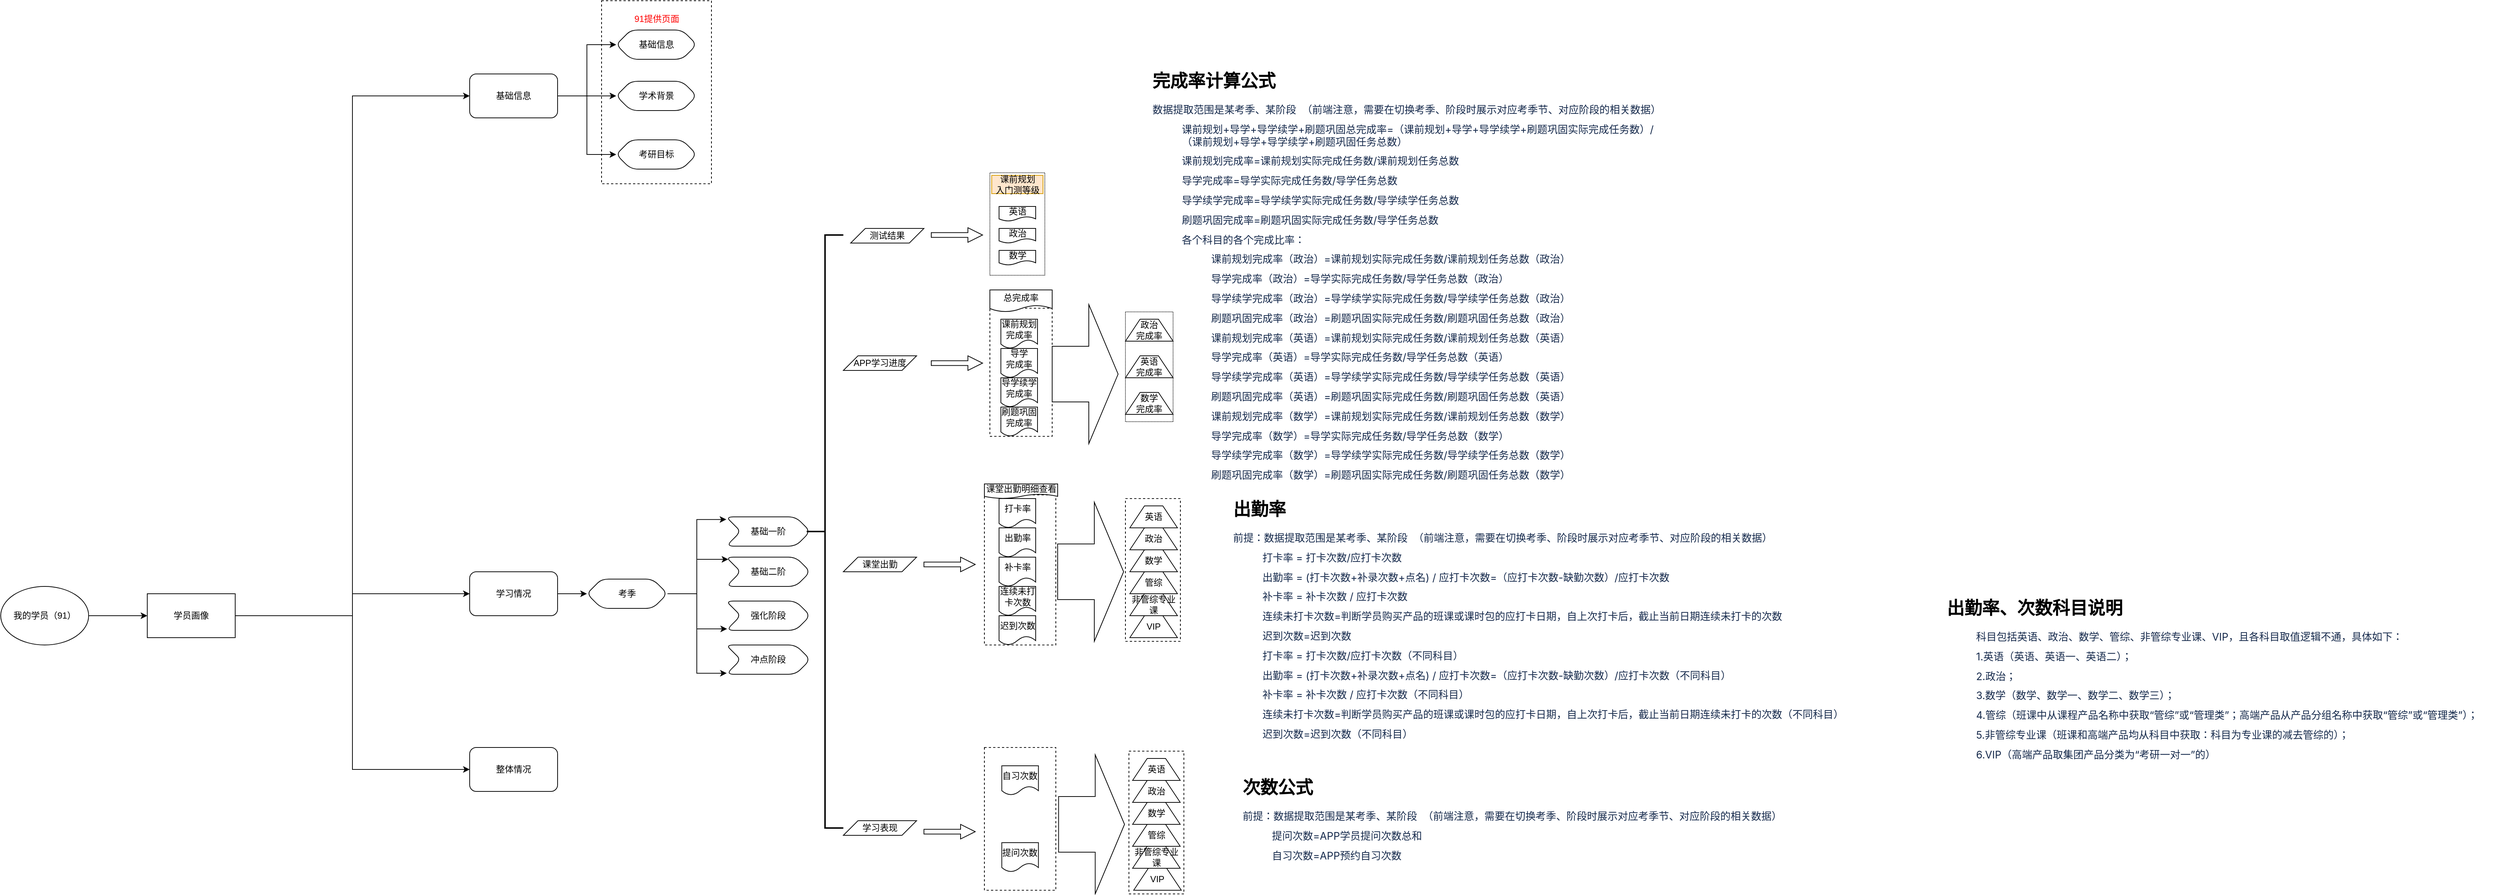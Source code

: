 <mxfile version="21.6.6" type="github">
  <diagram name="第 1 页" id="HjcUYGO30nJuk45t63Vl">
    <mxGraphModel dx="3541" dy="1263" grid="1" gridSize="10" guides="1" tooltips="1" connect="1" arrows="1" fold="1" page="1" pageScale="1" pageWidth="827" pageHeight="1169" math="0" shadow="0">
      <root>
        <mxCell id="0" />
        <mxCell id="1" parent="0" />
        <mxCell id="xOnKtEDKV3KdFgjS1WJt-30" value="" style="rounded=0;whiteSpace=wrap;html=1;dashed=1;" vertex="1" parent="1">
          <mxGeometry x="1162.5" y="1060" width="97.5" height="195" as="geometry" />
        </mxCell>
        <mxCell id="xOnKtEDKV3KdFgjS1WJt-15" value="" style="rounded=0;whiteSpace=wrap;html=1;dashed=1;" vertex="1" parent="1">
          <mxGeometry x="1355" y="720" width="75" height="195" as="geometry" />
        </mxCell>
        <mxCell id="xOnKtEDKV3KdFgjS1WJt-13" value="" style="rounded=0;whiteSpace=wrap;html=1;dashed=1;" vertex="1" parent="1">
          <mxGeometry x="1162.5" y="715" width="97.5" height="205" as="geometry" />
        </mxCell>
        <mxCell id="hmlYSEphnml5yRxJCa9B-29" value="" style="rounded=0;whiteSpace=wrap;html=1;dashed=1;dashPattern=1 1;" parent="1" vertex="1">
          <mxGeometry x="1355" y="465" width="65" height="150" as="geometry" />
        </mxCell>
        <mxCell id="hmlYSEphnml5yRxJCa9B-22" value="" style="rounded=0;whiteSpace=wrap;html=1;dashed=1;" parent="1" vertex="1">
          <mxGeometry x="1170" y="460" width="85" height="175" as="geometry" />
        </mxCell>
        <mxCell id="hmlYSEphnml5yRxJCa9B-7" value="" style="rounded=0;whiteSpace=wrap;html=1;dashed=1;dashPattern=1 1;" parent="1" vertex="1">
          <mxGeometry x="1170" y="275" width="75" height="140" as="geometry" />
        </mxCell>
        <mxCell id="JorKWfMErrwngxVBuPZv-26" value="" style="rounded=0;whiteSpace=wrap;html=1;dashed=1;" parent="1" vertex="1">
          <mxGeometry x="640" y="40" width="150" height="250" as="geometry" />
        </mxCell>
        <mxCell id="JorKWfMErrwngxVBuPZv-3" value="" style="edgeStyle=orthogonalEdgeStyle;rounded=0;orthogonalLoop=1;jettySize=auto;html=1;" parent="1" source="JorKWfMErrwngxVBuPZv-1" target="JorKWfMErrwngxVBuPZv-2" edge="1">
          <mxGeometry relative="1" as="geometry" />
        </mxCell>
        <mxCell id="JorKWfMErrwngxVBuPZv-1" value="我的学员（91）" style="ellipse;whiteSpace=wrap;html=1;" parent="1" vertex="1">
          <mxGeometry x="-180" y="840" width="120" height="80" as="geometry" />
        </mxCell>
        <mxCell id="JorKWfMErrwngxVBuPZv-5" value="" style="edgeStyle=orthogonalEdgeStyle;rounded=0;orthogonalLoop=1;jettySize=auto;html=1;entryX=0;entryY=0.5;entryDx=0;entryDy=0;" parent="1" source="JorKWfMErrwngxVBuPZv-2" target="JorKWfMErrwngxVBuPZv-4" edge="1">
          <mxGeometry relative="1" as="geometry" />
        </mxCell>
        <mxCell id="JorKWfMErrwngxVBuPZv-11" style="edgeStyle=orthogonalEdgeStyle;rounded=0;orthogonalLoop=1;jettySize=auto;html=1;exitX=1;exitY=0.5;exitDx=0;exitDy=0;entryX=0;entryY=0.5;entryDx=0;entryDy=0;" parent="1" source="JorKWfMErrwngxVBuPZv-2" target="JorKWfMErrwngxVBuPZv-7" edge="1">
          <mxGeometry relative="1" as="geometry" />
        </mxCell>
        <mxCell id="JorKWfMErrwngxVBuPZv-13" style="edgeStyle=orthogonalEdgeStyle;rounded=0;orthogonalLoop=1;jettySize=auto;html=1;exitX=1;exitY=0.5;exitDx=0;exitDy=0;entryX=0;entryY=0.5;entryDx=0;entryDy=0;" parent="1" source="JorKWfMErrwngxVBuPZv-2" target="JorKWfMErrwngxVBuPZv-12" edge="1">
          <mxGeometry relative="1" as="geometry" />
        </mxCell>
        <mxCell id="JorKWfMErrwngxVBuPZv-2" value="学员画像" style="whiteSpace=wrap;html=1;" parent="1" vertex="1">
          <mxGeometry x="20" y="850" width="120" height="60" as="geometry" />
        </mxCell>
        <mxCell id="JorKWfMErrwngxVBuPZv-17" value="" style="edgeStyle=orthogonalEdgeStyle;rounded=0;orthogonalLoop=1;jettySize=auto;html=1;entryX=0;entryY=0.5;entryDx=0;entryDy=0;" parent="1" source="JorKWfMErrwngxVBuPZv-4" target="JorKWfMErrwngxVBuPZv-16" edge="1">
          <mxGeometry relative="1" as="geometry" />
        </mxCell>
        <mxCell id="JorKWfMErrwngxVBuPZv-22" style="edgeStyle=orthogonalEdgeStyle;rounded=0;orthogonalLoop=1;jettySize=auto;html=1;exitX=1;exitY=0.5;exitDx=0;exitDy=0;entryX=0;entryY=0.5;entryDx=0;entryDy=0;" parent="1" source="JorKWfMErrwngxVBuPZv-4" target="JorKWfMErrwngxVBuPZv-19" edge="1">
          <mxGeometry relative="1" as="geometry" />
        </mxCell>
        <mxCell id="JorKWfMErrwngxVBuPZv-23" style="edgeStyle=orthogonalEdgeStyle;rounded=0;orthogonalLoop=1;jettySize=auto;html=1;exitX=1;exitY=0.5;exitDx=0;exitDy=0;entryX=0;entryY=0.5;entryDx=0;entryDy=0;" parent="1" source="JorKWfMErrwngxVBuPZv-4" target="JorKWfMErrwngxVBuPZv-20" edge="1">
          <mxGeometry relative="1" as="geometry" />
        </mxCell>
        <mxCell id="JorKWfMErrwngxVBuPZv-4" value="基础信息" style="rounded=1;whiteSpace=wrap;html=1;" parent="1" vertex="1">
          <mxGeometry x="460" y="140" width="120" height="60" as="geometry" />
        </mxCell>
        <mxCell id="JorKWfMErrwngxVBuPZv-29" style="edgeStyle=orthogonalEdgeStyle;rounded=0;orthogonalLoop=1;jettySize=auto;html=1;exitX=1;exitY=0.5;exitDx=0;exitDy=0;" parent="1" source="JorKWfMErrwngxVBuPZv-7" target="JorKWfMErrwngxVBuPZv-28" edge="1">
          <mxGeometry relative="1" as="geometry" />
        </mxCell>
        <mxCell id="JorKWfMErrwngxVBuPZv-7" value="学习情况" style="rounded=1;whiteSpace=wrap;html=1;" parent="1" vertex="1">
          <mxGeometry x="460" y="820" width="120" height="60" as="geometry" />
        </mxCell>
        <mxCell id="JorKWfMErrwngxVBuPZv-12" value="整体情况" style="rounded=1;whiteSpace=wrap;html=1;" parent="1" vertex="1">
          <mxGeometry x="460" y="1060" width="120" height="60" as="geometry" />
        </mxCell>
        <mxCell id="JorKWfMErrwngxVBuPZv-16" value="基础信息" style="shape=hexagon;perimeter=hexagonPerimeter2;whiteSpace=wrap;html=1;fixedSize=1;rounded=1;" parent="1" vertex="1">
          <mxGeometry x="660" y="80" width="110" height="40" as="geometry" />
        </mxCell>
        <mxCell id="JorKWfMErrwngxVBuPZv-19" value="学术背景" style="shape=hexagon;perimeter=hexagonPerimeter2;whiteSpace=wrap;html=1;fixedSize=1;rounded=1;" parent="1" vertex="1">
          <mxGeometry x="660" y="150" width="110" height="40" as="geometry" />
        </mxCell>
        <mxCell id="JorKWfMErrwngxVBuPZv-20" value="考研目标" style="shape=hexagon;perimeter=hexagonPerimeter2;whiteSpace=wrap;html=1;fixedSize=1;rounded=1;" parent="1" vertex="1">
          <mxGeometry x="660" y="230" width="110" height="40" as="geometry" />
        </mxCell>
        <mxCell id="JorKWfMErrwngxVBuPZv-27" value="&lt;font color=&quot;#ff0000&quot;&gt;91提供页面&lt;/font&gt;" style="text;html=1;strokeColor=none;fillColor=none;align=center;verticalAlign=middle;whiteSpace=wrap;rounded=0;" parent="1" vertex="1">
          <mxGeometry x="652.5" y="50" width="125" height="30" as="geometry" />
        </mxCell>
        <mxCell id="xOnKtEDKV3KdFgjS1WJt-35" style="edgeStyle=orthogonalEdgeStyle;rounded=0;orthogonalLoop=1;jettySize=auto;html=1;exitX=1;exitY=0.5;exitDx=0;exitDy=0;entryX=0.002;entryY=0.089;entryDx=0;entryDy=0;entryPerimeter=0;" edge="1" parent="1" source="JorKWfMErrwngxVBuPZv-28" target="JorKWfMErrwngxVBuPZv-31">
          <mxGeometry relative="1" as="geometry" />
        </mxCell>
        <mxCell id="xOnKtEDKV3KdFgjS1WJt-36" style="edgeStyle=orthogonalEdgeStyle;rounded=0;orthogonalLoop=1;jettySize=auto;html=1;exitX=1;exitY=0.5;exitDx=0;exitDy=0;entryX=0.026;entryY=0.075;entryDx=0;entryDy=0;entryPerimeter=0;" edge="1" parent="1" source="JorKWfMErrwngxVBuPZv-28" target="JorKWfMErrwngxVBuPZv-33">
          <mxGeometry relative="1" as="geometry" />
        </mxCell>
        <mxCell id="xOnKtEDKV3KdFgjS1WJt-37" style="edgeStyle=orthogonalEdgeStyle;rounded=0;orthogonalLoop=1;jettySize=auto;html=1;exitX=1;exitY=0.5;exitDx=0;exitDy=0;entryX=0.011;entryY=0.95;entryDx=0;entryDy=0;entryPerimeter=0;" edge="1" parent="1" source="JorKWfMErrwngxVBuPZv-28" target="JorKWfMErrwngxVBuPZv-34">
          <mxGeometry relative="1" as="geometry" />
        </mxCell>
        <mxCell id="xOnKtEDKV3KdFgjS1WJt-38" style="edgeStyle=orthogonalEdgeStyle;rounded=0;orthogonalLoop=1;jettySize=auto;html=1;exitX=1;exitY=0.5;exitDx=0;exitDy=0;entryX=0.007;entryY=0.964;entryDx=0;entryDy=0;entryPerimeter=0;" edge="1" parent="1" source="JorKWfMErrwngxVBuPZv-28" target="JorKWfMErrwngxVBuPZv-35">
          <mxGeometry relative="1" as="geometry" />
        </mxCell>
        <mxCell id="JorKWfMErrwngxVBuPZv-28" value="考季" style="shape=hexagon;perimeter=hexagonPerimeter2;whiteSpace=wrap;html=1;fixedSize=1;rounded=1;" parent="1" vertex="1">
          <mxGeometry x="620" y="830" width="110" height="40" as="geometry" />
        </mxCell>
        <mxCell id="JorKWfMErrwngxVBuPZv-31" value="基础一阶" style="shape=step;perimeter=stepPerimeter;whiteSpace=wrap;html=1;fixedSize=1;rounded=1;" parent="1" vertex="1">
          <mxGeometry x="810" y="745" width="115" height="40" as="geometry" />
        </mxCell>
        <mxCell id="JorKWfMErrwngxVBuPZv-33" value="基础二阶" style="shape=step;perimeter=stepPerimeter;whiteSpace=wrap;html=1;fixedSize=1;rounded=1;" parent="1" vertex="1">
          <mxGeometry x="810" y="800" width="115" height="40" as="geometry" />
        </mxCell>
        <mxCell id="JorKWfMErrwngxVBuPZv-34" value="强化阶段" style="shape=step;perimeter=stepPerimeter;whiteSpace=wrap;html=1;fixedSize=1;rounded=1;" parent="1" vertex="1">
          <mxGeometry x="810" y="860" width="115" height="40" as="geometry" />
        </mxCell>
        <mxCell id="JorKWfMErrwngxVBuPZv-35" value="冲点阶段" style="shape=step;perimeter=stepPerimeter;whiteSpace=wrap;html=1;fixedSize=1;rounded=1;" parent="1" vertex="1">
          <mxGeometry x="810" y="920" width="115" height="40" as="geometry" />
        </mxCell>
        <mxCell id="JorKWfMErrwngxVBuPZv-41" value="测试结果" style="shape=parallelogram;perimeter=parallelogramPerimeter;whiteSpace=wrap;html=1;fixedSize=1;" parent="1" vertex="1">
          <mxGeometry x="980" y="351" width="100" height="20" as="geometry" />
        </mxCell>
        <mxCell id="JorKWfMErrwngxVBuPZv-42" value="APP学习进度" style="shape=parallelogram;perimeter=parallelogramPerimeter;whiteSpace=wrap;html=1;fixedSize=1;" parent="1" vertex="1">
          <mxGeometry x="970" y="525" width="100" height="20" as="geometry" />
        </mxCell>
        <mxCell id="JorKWfMErrwngxVBuPZv-43" value="课堂出勤" style="shape=parallelogram;perimeter=parallelogramPerimeter;whiteSpace=wrap;html=1;fixedSize=1;" parent="1" vertex="1">
          <mxGeometry x="970" y="800" width="100" height="20" as="geometry" />
        </mxCell>
        <mxCell id="JorKWfMErrwngxVBuPZv-44" value="学习表现" style="shape=parallelogram;perimeter=parallelogramPerimeter;whiteSpace=wrap;html=1;fixedSize=1;" parent="1" vertex="1">
          <mxGeometry x="970" y="1160" width="100" height="20" as="geometry" />
        </mxCell>
        <mxCell id="JorKWfMErrwngxVBuPZv-45" value="课堂出勤明细查看" style="shape=document;whiteSpace=wrap;html=1;boundedLbl=1;" parent="1" vertex="1">
          <mxGeometry x="1162.5" y="700" width="100" height="20" as="geometry" />
        </mxCell>
        <mxCell id="hmlYSEphnml5yRxJCa9B-1" value="英语" style="shape=document;whiteSpace=wrap;html=1;boundedLbl=1;" parent="1" vertex="1">
          <mxGeometry x="1182.5" y="321" width="50" height="20" as="geometry" />
        </mxCell>
        <mxCell id="hmlYSEphnml5yRxJCa9B-3" value="政治" style="shape=document;whiteSpace=wrap;html=1;boundedLbl=1;" parent="1" vertex="1">
          <mxGeometry x="1182.5" y="351" width="50" height="20" as="geometry" />
        </mxCell>
        <mxCell id="hmlYSEphnml5yRxJCa9B-4" value="数学" style="shape=document;whiteSpace=wrap;html=1;boundedLbl=1;" parent="1" vertex="1">
          <mxGeometry x="1182.5" y="381" width="50" height="20" as="geometry" />
        </mxCell>
        <mxCell id="hmlYSEphnml5yRxJCa9B-8" value="课前规划&lt;br&gt;入门测等级" style="text;html=1;strokeColor=#d79b00;fillColor=#ffe6cc;align=center;verticalAlign=middle;whiteSpace=wrap;rounded=0;" parent="1" vertex="1">
          <mxGeometry x="1172.5" y="278.5" width="70" height="25" as="geometry" />
        </mxCell>
        <mxCell id="hmlYSEphnml5yRxJCa9B-9" value="总完成率" style="shape=document;whiteSpace=wrap;html=1;boundedLbl=1;" parent="1" vertex="1">
          <mxGeometry x="1170" y="435" width="85" height="30" as="geometry" />
        </mxCell>
        <mxCell id="hmlYSEphnml5yRxJCa9B-10" value="课前规划&lt;br&gt;完成率" style="shape=document;whiteSpace=wrap;html=1;boundedLbl=1;" parent="1" vertex="1">
          <mxGeometry x="1185" y="475" width="50" height="40" as="geometry" />
        </mxCell>
        <mxCell id="hmlYSEphnml5yRxJCa9B-11" value="导学&lt;br&gt;完成率" style="shape=document;whiteSpace=wrap;html=1;boundedLbl=1;" parent="1" vertex="1">
          <mxGeometry x="1185" y="515" width="50" height="40" as="geometry" />
        </mxCell>
        <mxCell id="hmlYSEphnml5yRxJCa9B-12" value="导学续学&lt;br&gt;完成率" style="shape=document;whiteSpace=wrap;html=1;boundedLbl=1;" parent="1" vertex="1">
          <mxGeometry x="1185" y="555" width="50" height="40" as="geometry" />
        </mxCell>
        <mxCell id="hmlYSEphnml5yRxJCa9B-13" value="刷题巩固&lt;br&gt;完成率" style="shape=document;whiteSpace=wrap;html=1;boundedLbl=1;" parent="1" vertex="1">
          <mxGeometry x="1185" y="595" width="50" height="40" as="geometry" />
        </mxCell>
        <mxCell id="hmlYSEphnml5yRxJCa9B-14" value="政治&lt;br&gt;完成率" style="shape=trapezoid;perimeter=trapezoidPerimeter;whiteSpace=wrap;html=1;fixedSize=1;" parent="1" vertex="1">
          <mxGeometry x="1355" y="475" width="65" height="30" as="geometry" />
        </mxCell>
        <mxCell id="hmlYSEphnml5yRxJCa9B-16" value="英语&lt;br&gt;完成率" style="shape=trapezoid;perimeter=trapezoidPerimeter;whiteSpace=wrap;html=1;fixedSize=1;" parent="1" vertex="1">
          <mxGeometry x="1355" y="525" width="65" height="30" as="geometry" />
        </mxCell>
        <mxCell id="hmlYSEphnml5yRxJCa9B-17" value="数学&lt;br&gt;完成率" style="shape=trapezoid;perimeter=trapezoidPerimeter;whiteSpace=wrap;html=1;fixedSize=1;" parent="1" vertex="1">
          <mxGeometry x="1355" y="575" width="65" height="30" as="geometry" />
        </mxCell>
        <mxCell id="hmlYSEphnml5yRxJCa9B-21" value="" style="html=1;shadow=0;dashed=0;align=center;verticalAlign=middle;shape=mxgraph.arrows2.arrow;dy=0.6;dx=40;notch=0;" parent="1" vertex="1">
          <mxGeometry x="1255" y="455" width="90" height="190" as="geometry" />
        </mxCell>
        <mxCell id="hmlYSEphnml5yRxJCa9B-25" value="" style="html=1;shadow=0;dashed=0;align=center;verticalAlign=middle;shape=mxgraph.arrows2.arrow;dy=0.67;dx=20;notch=0;" parent="1" vertex="1">
          <mxGeometry x="1090" y="350" width="70" height="20" as="geometry" />
        </mxCell>
        <mxCell id="hmlYSEphnml5yRxJCa9B-28" value="" style="html=1;shadow=0;dashed=0;align=center;verticalAlign=middle;shape=mxgraph.arrows2.arrow;dy=0.67;dx=20;notch=0;" parent="1" vertex="1">
          <mxGeometry x="1090" y="525" width="70" height="20" as="geometry" />
        </mxCell>
        <mxCell id="hmlYSEphnml5yRxJCa9B-30" value="&lt;h1&gt;完成率计算公式&lt;/h1&gt;&lt;p style=&quot;margin: 10px 0px 0px; padding: 0px; color: rgb(23, 43, 77); font-family: -apple-system, system-ui, &amp;quot;Segoe UI&amp;quot;, Roboto, Oxygen, Ubuntu, &amp;quot;Fira Sans&amp;quot;, &amp;quot;Droid Sans&amp;quot;, &amp;quot;Helvetica Neue&amp;quot;, sans-serif; font-size: 14px; background-color: rgb(255, 255, 255);&quot;&gt;数据提取范围是某考季、某阶段&amp;nbsp; （前端注意，需要在切换考季、阶段时展示对应考季节、对应阶段的相关数据）&lt;/p&gt;&lt;p style=&quot;margin: 10px 0px 0px 40px; padding: 0px; color: rgb(23, 43, 77); font-family: -apple-system, system-ui, &amp;quot;Segoe UI&amp;quot;, Roboto, Oxygen, Ubuntu, &amp;quot;Fira Sans&amp;quot;, &amp;quot;Droid Sans&amp;quot;, &amp;quot;Helvetica Neue&amp;quot;, sans-serif; font-size: 14px; background-color: rgb(255, 255, 255);&quot;&gt;课前规划+导学+导学续学+刷题巩固总完成率=（课前规划+导学+导学续学+刷题巩固实际完成任务数）/（课前规划+导学+导学续学+刷题巩固任务总数）&lt;/p&gt;&lt;p style=&quot;margin: 10px 0px 0px 40px; padding: 0px; color: rgb(23, 43, 77); font-family: -apple-system, system-ui, &amp;quot;Segoe UI&amp;quot;, Roboto, Oxygen, Ubuntu, &amp;quot;Fira Sans&amp;quot;, &amp;quot;Droid Sans&amp;quot;, &amp;quot;Helvetica Neue&amp;quot;, sans-serif; font-size: 14px; background-color: rgb(255, 255, 255);&quot;&gt;课前规划完成率=课前规划实际完成任务数/课前规划任务总数&lt;/p&gt;&lt;p style=&quot;margin: 10px 0px 0px 40px; padding: 0px; color: rgb(23, 43, 77); font-family: -apple-system, system-ui, &amp;quot;Segoe UI&amp;quot;, Roboto, Oxygen, Ubuntu, &amp;quot;Fira Sans&amp;quot;, &amp;quot;Droid Sans&amp;quot;, &amp;quot;Helvetica Neue&amp;quot;, sans-serif; font-size: 14px; background-color: rgb(255, 255, 255);&quot;&gt;导学完成率=导学实际完成任务数/导学任务总数&lt;/p&gt;&lt;p style=&quot;margin: 10px 0px 0px 40px; padding: 0px; color: rgb(23, 43, 77); font-family: -apple-system, system-ui, &amp;quot;Segoe UI&amp;quot;, Roboto, Oxygen, Ubuntu, &amp;quot;Fira Sans&amp;quot;, &amp;quot;Droid Sans&amp;quot;, &amp;quot;Helvetica Neue&amp;quot;, sans-serif; font-size: 14px; background-color: rgb(255, 255, 255);&quot;&gt;导学续学完成率=导学续学实际完成任务数/导学续学任务总数&lt;/p&gt;&lt;p style=&quot;margin: 10px 0px 0px 40px; padding: 0px; color: rgb(23, 43, 77); font-family: -apple-system, system-ui, &amp;quot;Segoe UI&amp;quot;, Roboto, Oxygen, Ubuntu, &amp;quot;Fira Sans&amp;quot;, &amp;quot;Droid Sans&amp;quot;, &amp;quot;Helvetica Neue&amp;quot;, sans-serif; font-size: 14px; background-color: rgb(255, 255, 255);&quot;&gt;刷题巩固完成率=刷题巩固实际完成任务数/导学任务总数&lt;/p&gt;&lt;p style=&quot;margin: 10px 0px 0px 40px; padding: 0px; color: rgb(23, 43, 77); font-family: -apple-system, system-ui, &amp;quot;Segoe UI&amp;quot;, Roboto, Oxygen, Ubuntu, &amp;quot;Fira Sans&amp;quot;, &amp;quot;Droid Sans&amp;quot;, &amp;quot;Helvetica Neue&amp;quot;, sans-serif; font-size: 14px; background-color: rgb(255, 255, 255);&quot;&gt;各个科目的各个完成比率：&lt;/p&gt;&lt;p style=&quot;margin: 10px 0px 0px 80px; padding: 0px; color: rgb(23, 43, 77); font-family: -apple-system, system-ui, &amp;quot;Segoe UI&amp;quot;, Roboto, Oxygen, Ubuntu, &amp;quot;Fira Sans&amp;quot;, &amp;quot;Droid Sans&amp;quot;, &amp;quot;Helvetica Neue&amp;quot;, sans-serif; font-size: 14px; background-color: rgb(255, 255, 255);&quot;&gt;课前规划完成率（政治）=课前规划实际完成任务数/课前规划任务总数（政治）&lt;/p&gt;&lt;p style=&quot;margin: 10px 0px 0px 80px; padding: 0px; color: rgb(23, 43, 77); font-family: -apple-system, system-ui, &amp;quot;Segoe UI&amp;quot;, Roboto, Oxygen, Ubuntu, &amp;quot;Fira Sans&amp;quot;, &amp;quot;Droid Sans&amp;quot;, &amp;quot;Helvetica Neue&amp;quot;, sans-serif; font-size: 14px; background-color: rgb(255, 255, 255);&quot;&gt;导学完成率（政治）=导学实际完成任务数/导学任务总数（政治）&lt;/p&gt;&lt;p style=&quot;margin: 10px 0px 0px 80px; padding: 0px; color: rgb(23, 43, 77); font-family: -apple-system, system-ui, &amp;quot;Segoe UI&amp;quot;, Roboto, Oxygen, Ubuntu, &amp;quot;Fira Sans&amp;quot;, &amp;quot;Droid Sans&amp;quot;, &amp;quot;Helvetica Neue&amp;quot;, sans-serif; font-size: 14px; background-color: rgb(255, 255, 255);&quot;&gt;导学续学完成率（政治）=导学续学实际完成任务数/导学续学任务总数（政治）&lt;/p&gt;&lt;p style=&quot;margin: 10px 0px 0px 80px; padding: 0px; color: rgb(23, 43, 77); font-family: -apple-system, system-ui, &amp;quot;Segoe UI&amp;quot;, Roboto, Oxygen, Ubuntu, &amp;quot;Fira Sans&amp;quot;, &amp;quot;Droid Sans&amp;quot;, &amp;quot;Helvetica Neue&amp;quot;, sans-serif; font-size: 14px; background-color: rgb(255, 255, 255);&quot;&gt;刷题巩固完成率（政治）=刷题巩固实际完成任务数/刷题巩固任务总数（政治）&lt;/p&gt;&lt;p style=&quot;margin: 10px 0px 0px 80px; padding: 0px; color: rgb(23, 43, 77); font-family: -apple-system, system-ui, &amp;quot;Segoe UI&amp;quot;, Roboto, Oxygen, Ubuntu, &amp;quot;Fira Sans&amp;quot;, &amp;quot;Droid Sans&amp;quot;, &amp;quot;Helvetica Neue&amp;quot;, sans-serif; font-size: 14px; background-color: rgb(255, 255, 255);&quot;&gt;课前规划完成率（英语）=课前规划实际完成任务数/课前规划任务总数（英语）&lt;/p&gt;&lt;p style=&quot;margin: 10px 0px 0px 80px; padding: 0px; color: rgb(23, 43, 77); font-family: -apple-system, system-ui, &amp;quot;Segoe UI&amp;quot;, Roboto, Oxygen, Ubuntu, &amp;quot;Fira Sans&amp;quot;, &amp;quot;Droid Sans&amp;quot;, &amp;quot;Helvetica Neue&amp;quot;, sans-serif; font-size: 14px; background-color: rgb(255, 255, 255);&quot;&gt;导学完成率（英语）=导学实际完成任务数/导学任务总数（英语）&lt;/p&gt;&lt;p style=&quot;margin: 10px 0px 0px 80px; padding: 0px; color: rgb(23, 43, 77); font-family: -apple-system, system-ui, &amp;quot;Segoe UI&amp;quot;, Roboto, Oxygen, Ubuntu, &amp;quot;Fira Sans&amp;quot;, &amp;quot;Droid Sans&amp;quot;, &amp;quot;Helvetica Neue&amp;quot;, sans-serif; font-size: 14px; background-color: rgb(255, 255, 255);&quot;&gt;导学续学完成率（英语）=导学续学实际完成任务数/导学续学任务总数（英语）&lt;/p&gt;&lt;p style=&quot;margin: 10px 0px 0px 80px; padding: 0px; color: rgb(23, 43, 77); font-family: -apple-system, system-ui, &amp;quot;Segoe UI&amp;quot;, Roboto, Oxygen, Ubuntu, &amp;quot;Fira Sans&amp;quot;, &amp;quot;Droid Sans&amp;quot;, &amp;quot;Helvetica Neue&amp;quot;, sans-serif; font-size: 14px; background-color: rgb(255, 255, 255);&quot;&gt;刷题巩固完成率（英语）=刷题巩固实际完成任务数/刷题巩固任务总数（英语）&lt;/p&gt;&lt;p style=&quot;margin: 10px 0px 0px 80px; padding: 0px; color: rgb(23, 43, 77); font-family: -apple-system, system-ui, &amp;quot;Segoe UI&amp;quot;, Roboto, Oxygen, Ubuntu, &amp;quot;Fira Sans&amp;quot;, &amp;quot;Droid Sans&amp;quot;, &amp;quot;Helvetica Neue&amp;quot;, sans-serif; font-size: 14px; background-color: rgb(255, 255, 255);&quot;&gt;课前规划完成率（数学）=课前规划实际完成任务数/课前规划任务总数（数学）&lt;/p&gt;&lt;p style=&quot;margin: 10px 0px 0px 80px; padding: 0px; color: rgb(23, 43, 77); font-family: -apple-system, system-ui, &amp;quot;Segoe UI&amp;quot;, Roboto, Oxygen, Ubuntu, &amp;quot;Fira Sans&amp;quot;, &amp;quot;Droid Sans&amp;quot;, &amp;quot;Helvetica Neue&amp;quot;, sans-serif; font-size: 14px; background-color: rgb(255, 255, 255);&quot;&gt;导学完成率（数学）=导学实际完成任务数/导学任务总数（数学）&lt;/p&gt;&lt;p style=&quot;margin: 10px 0px 0px 80px; padding: 0px; color: rgb(23, 43, 77); font-family: -apple-system, system-ui, &amp;quot;Segoe UI&amp;quot;, Roboto, Oxygen, Ubuntu, &amp;quot;Fira Sans&amp;quot;, &amp;quot;Droid Sans&amp;quot;, &amp;quot;Helvetica Neue&amp;quot;, sans-serif; font-size: 14px; background-color: rgb(255, 255, 255);&quot;&gt;导学续学完成率（数学）=导学续学实际完成任务数/导学续学任务总数（数学）&lt;/p&gt;&lt;p style=&quot;margin: 10px 0px 0px 80px; padding: 0px; color: rgb(23, 43, 77); font-family: -apple-system, system-ui, &amp;quot;Segoe UI&amp;quot;, Roboto, Oxygen, Ubuntu, &amp;quot;Fira Sans&amp;quot;, &amp;quot;Droid Sans&amp;quot;, &amp;quot;Helvetica Neue&amp;quot;, sans-serif; font-size: 14px; background-color: rgb(255, 255, 255);&quot;&gt;刷题巩固完成率（数学）=刷题巩固实际完成任务数/刷题巩固任务总数（数学）&lt;/p&gt;" style="text;html=1;strokeColor=none;fillColor=none;spacing=5;spacingTop=-20;whiteSpace=wrap;overflow=hidden;rounded=0;" parent="1" vertex="1">
          <mxGeometry x="1387" y="130" width="710" height="570" as="geometry" />
        </mxCell>
        <mxCell id="xOnKtEDKV3KdFgjS1WJt-1" value="打卡率" style="shape=document;whiteSpace=wrap;html=1;boundedLbl=1;" vertex="1" parent="1">
          <mxGeometry x="1182.5" y="720" width="50" height="40" as="geometry" />
        </mxCell>
        <mxCell id="xOnKtEDKV3KdFgjS1WJt-2" value="出勤率" style="shape=document;whiteSpace=wrap;html=1;boundedLbl=1;" vertex="1" parent="1">
          <mxGeometry x="1182.5" y="760" width="50" height="40" as="geometry" />
        </mxCell>
        <mxCell id="xOnKtEDKV3KdFgjS1WJt-3" value="补卡率" style="shape=document;whiteSpace=wrap;html=1;boundedLbl=1;" vertex="1" parent="1">
          <mxGeometry x="1182.5" y="800" width="50" height="40" as="geometry" />
        </mxCell>
        <mxCell id="xOnKtEDKV3KdFgjS1WJt-4" value="连续未打卡次数" style="shape=document;whiteSpace=wrap;html=1;boundedLbl=1;" vertex="1" parent="1">
          <mxGeometry x="1182.5" y="840" width="50" height="40" as="geometry" />
        </mxCell>
        <mxCell id="xOnKtEDKV3KdFgjS1WJt-5" value="迟到次数" style="shape=document;whiteSpace=wrap;html=1;boundedLbl=1;" vertex="1" parent="1">
          <mxGeometry x="1182.5" y="880" width="50" height="40" as="geometry" />
        </mxCell>
        <mxCell id="xOnKtEDKV3KdFgjS1WJt-7" value="英语" style="shape=trapezoid;perimeter=trapezoidPerimeter;whiteSpace=wrap;html=1;fixedSize=1;" vertex="1" parent="1">
          <mxGeometry x="1361" y="730" width="65" height="30" as="geometry" />
        </mxCell>
        <mxCell id="xOnKtEDKV3KdFgjS1WJt-8" value="政治" style="shape=trapezoid;perimeter=trapezoidPerimeter;whiteSpace=wrap;html=1;fixedSize=1;" vertex="1" parent="1">
          <mxGeometry x="1361" y="760" width="65" height="30" as="geometry" />
        </mxCell>
        <mxCell id="xOnKtEDKV3KdFgjS1WJt-9" value="数学" style="shape=trapezoid;perimeter=trapezoidPerimeter;whiteSpace=wrap;html=1;fixedSize=1;" vertex="1" parent="1">
          <mxGeometry x="1361" y="790" width="65" height="30" as="geometry" />
        </mxCell>
        <mxCell id="xOnKtEDKV3KdFgjS1WJt-10" value="管综" style="shape=trapezoid;perimeter=trapezoidPerimeter;whiteSpace=wrap;html=1;fixedSize=1;" vertex="1" parent="1">
          <mxGeometry x="1361" y="820" width="65" height="30" as="geometry" />
        </mxCell>
        <mxCell id="xOnKtEDKV3KdFgjS1WJt-11" value="非管综专业课" style="shape=trapezoid;perimeter=trapezoidPerimeter;whiteSpace=wrap;html=1;fixedSize=1;" vertex="1" parent="1">
          <mxGeometry x="1361" y="850" width="65" height="30" as="geometry" />
        </mxCell>
        <mxCell id="xOnKtEDKV3KdFgjS1WJt-12" value="VIP" style="shape=trapezoid;perimeter=trapezoidPerimeter;whiteSpace=wrap;html=1;fixedSize=1;" vertex="1" parent="1">
          <mxGeometry x="1361" y="880" width="65" height="30" as="geometry" />
        </mxCell>
        <mxCell id="xOnKtEDKV3KdFgjS1WJt-14" value="" style="html=1;shadow=0;dashed=0;align=center;verticalAlign=middle;shape=mxgraph.arrows2.arrow;dy=0.6;dx=40;notch=0;" vertex="1" parent="1">
          <mxGeometry x="1262.5" y="725" width="90" height="190" as="geometry" />
        </mxCell>
        <mxCell id="xOnKtEDKV3KdFgjS1WJt-16" value="&lt;h1&gt;出勤率&lt;/h1&gt;&lt;p style=&quot;margin: 10px 0px 0px; padding: 0px; color: rgb(23, 43, 77); font-family: -apple-system, system-ui, &amp;quot;Segoe UI&amp;quot;, Roboto, Oxygen, Ubuntu, &amp;quot;Fira Sans&amp;quot;, &amp;quot;Droid Sans&amp;quot;, &amp;quot;Helvetica Neue&amp;quot;, sans-serif; font-size: 14px; background-color: rgb(255, 255, 255);&quot;&gt;前提：数据提取范围是某考季、某阶段&amp;nbsp; （前端注意，需要在切换考季、阶段时展示对应考季节、对应阶段的相关数据）&lt;/p&gt;&lt;p style=&quot;margin: 10px 0px 0px 40px; padding: 0px; color: rgb(23, 43, 77); font-family: -apple-system, system-ui, &amp;quot;Segoe UI&amp;quot;, Roboto, Oxygen, Ubuntu, &amp;quot;Fira Sans&amp;quot;, &amp;quot;Droid Sans&amp;quot;, &amp;quot;Helvetica Neue&amp;quot;, sans-serif; font-size: 14px; background-color: rgb(255, 255, 255);&quot;&gt;打卡率 = 打卡次数/应打卡次数&lt;/p&gt;&lt;p style=&quot;margin: 10px 0px 0px 40px; padding: 0px; color: rgb(23, 43, 77); font-family: -apple-system, system-ui, &amp;quot;Segoe UI&amp;quot;, Roboto, Oxygen, Ubuntu, &amp;quot;Fira Sans&amp;quot;, &amp;quot;Droid Sans&amp;quot;, &amp;quot;Helvetica Neue&amp;quot;, sans-serif; font-size: 14px; background-color: rgb(255, 255, 255);&quot;&gt;出勤率 = (打卡次数+补录次数+点名) / 应打卡次数=（应打卡次数-缺勤次数）/应打卡次数&lt;/p&gt;&lt;p style=&quot;margin: 10px 0px 0px 40px; padding: 0px; color: rgb(23, 43, 77); font-family: -apple-system, system-ui, &amp;quot;Segoe UI&amp;quot;, Roboto, Oxygen, Ubuntu, &amp;quot;Fira Sans&amp;quot;, &amp;quot;Droid Sans&amp;quot;, &amp;quot;Helvetica Neue&amp;quot;, sans-serif; font-size: 14px; background-color: rgb(255, 255, 255);&quot;&gt;补卡率 = 补卡次数 / 应打卡次数&lt;/p&gt;&lt;p style=&quot;margin: 10px 0px 0px 40px; padding: 0px; color: rgb(23, 43, 77); font-family: -apple-system, system-ui, &amp;quot;Segoe UI&amp;quot;, Roboto, Oxygen, Ubuntu, &amp;quot;Fira Sans&amp;quot;, &amp;quot;Droid Sans&amp;quot;, &amp;quot;Helvetica Neue&amp;quot;, sans-serif; font-size: 14px; background-color: rgb(255, 255, 255);&quot;&gt;连续未打卡次数=判断学员购买产品的班课或课时包的应打卡日期，自上次打卡后，截止当前日期连续未打卡的次数&lt;/p&gt;&lt;p style=&quot;margin: 10px 0px 0px 40px; padding: 0px; color: rgb(23, 43, 77); font-family: -apple-system, system-ui, &amp;quot;Segoe UI&amp;quot;, Roboto, Oxygen, Ubuntu, &amp;quot;Fira Sans&amp;quot;, &amp;quot;Droid Sans&amp;quot;, &amp;quot;Helvetica Neue&amp;quot;, sans-serif; font-size: 14px; background-color: rgb(255, 255, 255);&quot;&gt;迟到次数=迟到次数&lt;/p&gt;&lt;p style=&quot;margin: 10px 0px 0px 40px; padding: 0px; color: rgb(23, 43, 77); font-family: -apple-system, system-ui, &amp;quot;Segoe UI&amp;quot;, Roboto, Oxygen, Ubuntu, &amp;quot;Fira Sans&amp;quot;, &amp;quot;Droid Sans&amp;quot;, &amp;quot;Helvetica Neue&amp;quot;, sans-serif; font-size: 14px; background-color: rgb(255, 255, 255);&quot;&gt;打卡率 = 打卡次数/应打卡次数（不同科目）&lt;/p&gt;&lt;p style=&quot;margin: 10px 0px 0px 40px; padding: 0px; color: rgb(23, 43, 77); font-family: -apple-system, system-ui, &amp;quot;Segoe UI&amp;quot;, Roboto, Oxygen, Ubuntu, &amp;quot;Fira Sans&amp;quot;, &amp;quot;Droid Sans&amp;quot;, &amp;quot;Helvetica Neue&amp;quot;, sans-serif; font-size: 14px; background-color: rgb(255, 255, 255);&quot;&gt;出勤率 = (打卡次数+补录次数+点名) / 应打卡次数=（应打卡次数-缺勤次数）/应打卡次数（不同科目）&lt;/p&gt;&lt;p style=&quot;margin: 10px 0px 0px 40px; padding: 0px; color: rgb(23, 43, 77); font-family: -apple-system, system-ui, &amp;quot;Segoe UI&amp;quot;, Roboto, Oxygen, Ubuntu, &amp;quot;Fira Sans&amp;quot;, &amp;quot;Droid Sans&amp;quot;, &amp;quot;Helvetica Neue&amp;quot;, sans-serif; font-size: 14px; background-color: rgb(255, 255, 255);&quot;&gt;补卡率 = 补卡次数 / 应打卡次数（不同科目）&lt;/p&gt;&lt;p style=&quot;margin: 10px 0px 0px 40px; padding: 0px; color: rgb(23, 43, 77); font-family: -apple-system, system-ui, &amp;quot;Segoe UI&amp;quot;, Roboto, Oxygen, Ubuntu, &amp;quot;Fira Sans&amp;quot;, &amp;quot;Droid Sans&amp;quot;, &amp;quot;Helvetica Neue&amp;quot;, sans-serif; font-size: 14px; background-color: rgb(255, 255, 255);&quot;&gt;连续未打卡次数=判断学员购买产品的班课或课时包的应打卡日期，自上次打卡后，截止当前日期连续未打卡的次数（不同科目）&lt;/p&gt;&lt;p style=&quot;margin: 10px 0px 0px 40px; padding: 0px; color: rgb(23, 43, 77); font-family: -apple-system, system-ui, &amp;quot;Segoe UI&amp;quot;, Roboto, Oxygen, Ubuntu, &amp;quot;Fira Sans&amp;quot;, &amp;quot;Droid Sans&amp;quot;, &amp;quot;Helvetica Neue&amp;quot;, sans-serif; font-size: 14px; background-color: rgb(255, 255, 255);&quot;&gt;迟到次数=迟到次数（不同科目）&lt;/p&gt;" style="text;html=1;strokeColor=none;fillColor=none;spacing=5;spacingTop=-20;whiteSpace=wrap;overflow=hidden;rounded=0;" vertex="1" parent="1">
          <mxGeometry x="1497" y="715" width="900" height="340" as="geometry" />
        </mxCell>
        <mxCell id="xOnKtEDKV3KdFgjS1WJt-18" value="&lt;h1&gt;出勤率、次数科目说明&lt;/h1&gt;&lt;p style=&quot;margin: 10px 0px 0px 40px; padding: 0px; color: rgb(23, 43, 77); font-family: -apple-system, system-ui, &amp;quot;Segoe UI&amp;quot;, Roboto, Oxygen, Ubuntu, &amp;quot;Fira Sans&amp;quot;, &amp;quot;Droid Sans&amp;quot;, &amp;quot;Helvetica Neue&amp;quot;, sans-serif; font-size: 14px; background-color: rgb(255, 255, 255);&quot;&gt;科目包括英语、政治、数学、管综、非管综专业课、VIP，且各科目取值逻辑不通，具体如下：&lt;/p&gt;&lt;p style=&quot;margin: 10px 0px 0px 40px; padding: 0px; color: rgb(23, 43, 77); font-family: -apple-system, system-ui, &amp;quot;Segoe UI&amp;quot;, Roboto, Oxygen, Ubuntu, &amp;quot;Fira Sans&amp;quot;, &amp;quot;Droid Sans&amp;quot;, &amp;quot;Helvetica Neue&amp;quot;, sans-serif; font-size: 14px; background-color: rgb(255, 255, 255);&quot;&gt;1.英语（英语、英语一、英语二）；&lt;/p&gt;&lt;p style=&quot;margin: 10px 0px 0px 40px; padding: 0px; color: rgb(23, 43, 77); font-family: -apple-system, system-ui, &amp;quot;Segoe UI&amp;quot;, Roboto, Oxygen, Ubuntu, &amp;quot;Fira Sans&amp;quot;, &amp;quot;Droid Sans&amp;quot;, &amp;quot;Helvetica Neue&amp;quot;, sans-serif; font-size: 14px; background-color: rgb(255, 255, 255);&quot;&gt;2.政治；&lt;/p&gt;&lt;p style=&quot;margin: 10px 0px 0px 40px; padding: 0px; color: rgb(23, 43, 77); font-family: -apple-system, system-ui, &amp;quot;Segoe UI&amp;quot;, Roboto, Oxygen, Ubuntu, &amp;quot;Fira Sans&amp;quot;, &amp;quot;Droid Sans&amp;quot;, &amp;quot;Helvetica Neue&amp;quot;, sans-serif; font-size: 14px; background-color: rgb(255, 255, 255);&quot;&gt;3.数学（数学、数学一、数学二、数学三）；&lt;/p&gt;&lt;p style=&quot;margin: 10px 0px 0px 40px; padding: 0px; color: rgb(23, 43, 77); font-family: -apple-system, system-ui, &amp;quot;Segoe UI&amp;quot;, Roboto, Oxygen, Ubuntu, &amp;quot;Fira Sans&amp;quot;, &amp;quot;Droid Sans&amp;quot;, &amp;quot;Helvetica Neue&amp;quot;, sans-serif; font-size: 14px; background-color: rgb(255, 255, 255);&quot;&gt;4.管综（班课中从课程产品名称中获取“管综”或“管理类”；高端产品从产品分组名称中获取“管综”或“管理类”）；&lt;/p&gt;&lt;p style=&quot;margin: 10px 0px 0px 40px; padding: 0px; color: rgb(23, 43, 77); font-family: -apple-system, system-ui, &amp;quot;Segoe UI&amp;quot;, Roboto, Oxygen, Ubuntu, &amp;quot;Fira Sans&amp;quot;, &amp;quot;Droid Sans&amp;quot;, &amp;quot;Helvetica Neue&amp;quot;, sans-serif; font-size: 14px; background-color: rgb(255, 255, 255);&quot;&gt;5.非管综专业课（班课和高端产品均从科目中获取：科目为专业课的减去管综的）；&lt;/p&gt;&lt;p style=&quot;margin: 10px 0px 0px 40px; padding: 0px; color: rgb(23, 43, 77); font-family: -apple-system, system-ui, &amp;quot;Segoe UI&amp;quot;, Roboto, Oxygen, Ubuntu, &amp;quot;Fira Sans&amp;quot;, &amp;quot;Droid Sans&amp;quot;, &amp;quot;Helvetica Neue&amp;quot;, sans-serif; font-size: 14px; background-color: rgb(255, 255, 255);&quot;&gt;6.VIP（高端产品取集团产品分类为“考研一对一”的）&lt;/p&gt;" style="text;html=1;strokeColor=none;fillColor=none;spacing=5;spacingTop=-20;whiteSpace=wrap;overflow=hidden;rounded=0;" vertex="1" parent="1">
          <mxGeometry x="2471" y="850" width="759" height="250" as="geometry" />
        </mxCell>
        <mxCell id="xOnKtEDKV3KdFgjS1WJt-19" value="提问次数" style="shape=document;whiteSpace=wrap;html=1;boundedLbl=1;" vertex="1" parent="1">
          <mxGeometry x="1186.25" y="1190" width="50" height="40" as="geometry" />
        </mxCell>
        <mxCell id="xOnKtEDKV3KdFgjS1WJt-20" value="自习次数" style="shape=document;whiteSpace=wrap;html=1;boundedLbl=1;" vertex="1" parent="1">
          <mxGeometry x="1186.25" y="1085" width="50" height="40" as="geometry" />
        </mxCell>
        <mxCell id="xOnKtEDKV3KdFgjS1WJt-21" value="&lt;h1&gt;次数公式&lt;/h1&gt;&lt;div&gt;&lt;p style=&quot;margin: 10px 0px 0px; padding: 0px; color: rgb(23, 43, 77); font-family: -apple-system, system-ui, &amp;quot;Segoe UI&amp;quot;, Roboto, Oxygen, Ubuntu, &amp;quot;Fira Sans&amp;quot;, &amp;quot;Droid Sans&amp;quot;, &amp;quot;Helvetica Neue&amp;quot;, sans-serif; font-size: 14px; background-color: rgb(255, 255, 255);&quot;&gt;前提：数据提取范围是某考季、某阶段&amp;nbsp; （前端注意，需要在切换考季、阶段时展示对应考季节、对应阶段的相关数据）&lt;/p&gt;&lt;p style=&quot;margin: 10px 0px 0px 40px; padding: 0px; color: rgb(23, 43, 77); font-family: -apple-system, system-ui, &amp;quot;Segoe UI&amp;quot;, Roboto, Oxygen, Ubuntu, &amp;quot;Fira Sans&amp;quot;, &amp;quot;Droid Sans&amp;quot;, &amp;quot;Helvetica Neue&amp;quot;, sans-serif; font-size: 14px; background-color: rgb(255, 255, 255);&quot;&gt;提问次数=APP学员提问次数总和&lt;/p&gt;&lt;p style=&quot;margin: 10px 0px 0px 40px; padding: 0px; color: rgb(23, 43, 77); font-family: -apple-system, system-ui, &amp;quot;Segoe UI&amp;quot;, Roboto, Oxygen, Ubuntu, &amp;quot;Fira Sans&amp;quot;, &amp;quot;Droid Sans&amp;quot;, &amp;quot;Helvetica Neue&amp;quot;, sans-serif; font-size: 14px; background-color: rgb(255, 255, 255);&quot;&gt;自习次数=APP预约自习次数&lt;/p&gt;&lt;/div&gt;" style="text;html=1;strokeColor=none;fillColor=none;spacing=5;spacingTop=-20;whiteSpace=wrap;overflow=hidden;rounded=0;" vertex="1" parent="1">
          <mxGeometry x="1510" y="1095" width="780" height="150" as="geometry" />
        </mxCell>
        <mxCell id="xOnKtEDKV3KdFgjS1WJt-22" value="" style="rounded=0;whiteSpace=wrap;html=1;dashed=1;" vertex="1" parent="1">
          <mxGeometry x="1359.75" y="1065" width="75" height="195" as="geometry" />
        </mxCell>
        <mxCell id="xOnKtEDKV3KdFgjS1WJt-23" value="英语" style="shape=trapezoid;perimeter=trapezoidPerimeter;whiteSpace=wrap;html=1;fixedSize=1;" vertex="1" parent="1">
          <mxGeometry x="1364.75" y="1075" width="65" height="30" as="geometry" />
        </mxCell>
        <mxCell id="xOnKtEDKV3KdFgjS1WJt-24" value="政治" style="shape=trapezoid;perimeter=trapezoidPerimeter;whiteSpace=wrap;html=1;fixedSize=1;" vertex="1" parent="1">
          <mxGeometry x="1364.75" y="1105" width="65" height="30" as="geometry" />
        </mxCell>
        <mxCell id="xOnKtEDKV3KdFgjS1WJt-25" value="数学" style="shape=trapezoid;perimeter=trapezoidPerimeter;whiteSpace=wrap;html=1;fixedSize=1;" vertex="1" parent="1">
          <mxGeometry x="1364.75" y="1135" width="65" height="30" as="geometry" />
        </mxCell>
        <mxCell id="xOnKtEDKV3KdFgjS1WJt-26" value="管综" style="shape=trapezoid;perimeter=trapezoidPerimeter;whiteSpace=wrap;html=1;fixedSize=1;" vertex="1" parent="1">
          <mxGeometry x="1364.75" y="1165" width="65" height="30" as="geometry" />
        </mxCell>
        <mxCell id="xOnKtEDKV3KdFgjS1WJt-27" value="非管综专业课" style="shape=trapezoid;perimeter=trapezoidPerimeter;whiteSpace=wrap;html=1;fixedSize=1;" vertex="1" parent="1">
          <mxGeometry x="1364.75" y="1195" width="65" height="30" as="geometry" />
        </mxCell>
        <mxCell id="xOnKtEDKV3KdFgjS1WJt-28" value="VIP" style="shape=trapezoid;perimeter=trapezoidPerimeter;whiteSpace=wrap;html=1;fixedSize=1;" vertex="1" parent="1">
          <mxGeometry x="1366.25" y="1225" width="65" height="30" as="geometry" />
        </mxCell>
        <mxCell id="xOnKtEDKV3KdFgjS1WJt-29" value="" style="html=1;shadow=0;dashed=0;align=center;verticalAlign=middle;shape=mxgraph.arrows2.arrow;dy=0.6;dx=40;notch=0;" vertex="1" parent="1">
          <mxGeometry x="1263.75" y="1070" width="90" height="190" as="geometry" />
        </mxCell>
        <mxCell id="xOnKtEDKV3KdFgjS1WJt-31" value="" style="html=1;shadow=0;dashed=0;align=center;verticalAlign=middle;shape=mxgraph.arrows2.arrow;dy=0.67;dx=20;notch=0;" vertex="1" parent="1">
          <mxGeometry x="1080" y="800" width="70" height="20" as="geometry" />
        </mxCell>
        <mxCell id="xOnKtEDKV3KdFgjS1WJt-32" value="" style="html=1;shadow=0;dashed=0;align=center;verticalAlign=middle;shape=mxgraph.arrows2.arrow;dy=0.67;dx=20;notch=0;" vertex="1" parent="1">
          <mxGeometry x="1080" y="1165" width="70" height="20" as="geometry" />
        </mxCell>
        <mxCell id="xOnKtEDKV3KdFgjS1WJt-34" value="" style="strokeWidth=2;html=1;shape=mxgraph.flowchart.annotation_2;align=left;labelPosition=right;pointerEvents=1;" vertex="1" parent="1">
          <mxGeometry x="920" y="360" width="50" height="810" as="geometry" />
        </mxCell>
      </root>
    </mxGraphModel>
  </diagram>
</mxfile>
